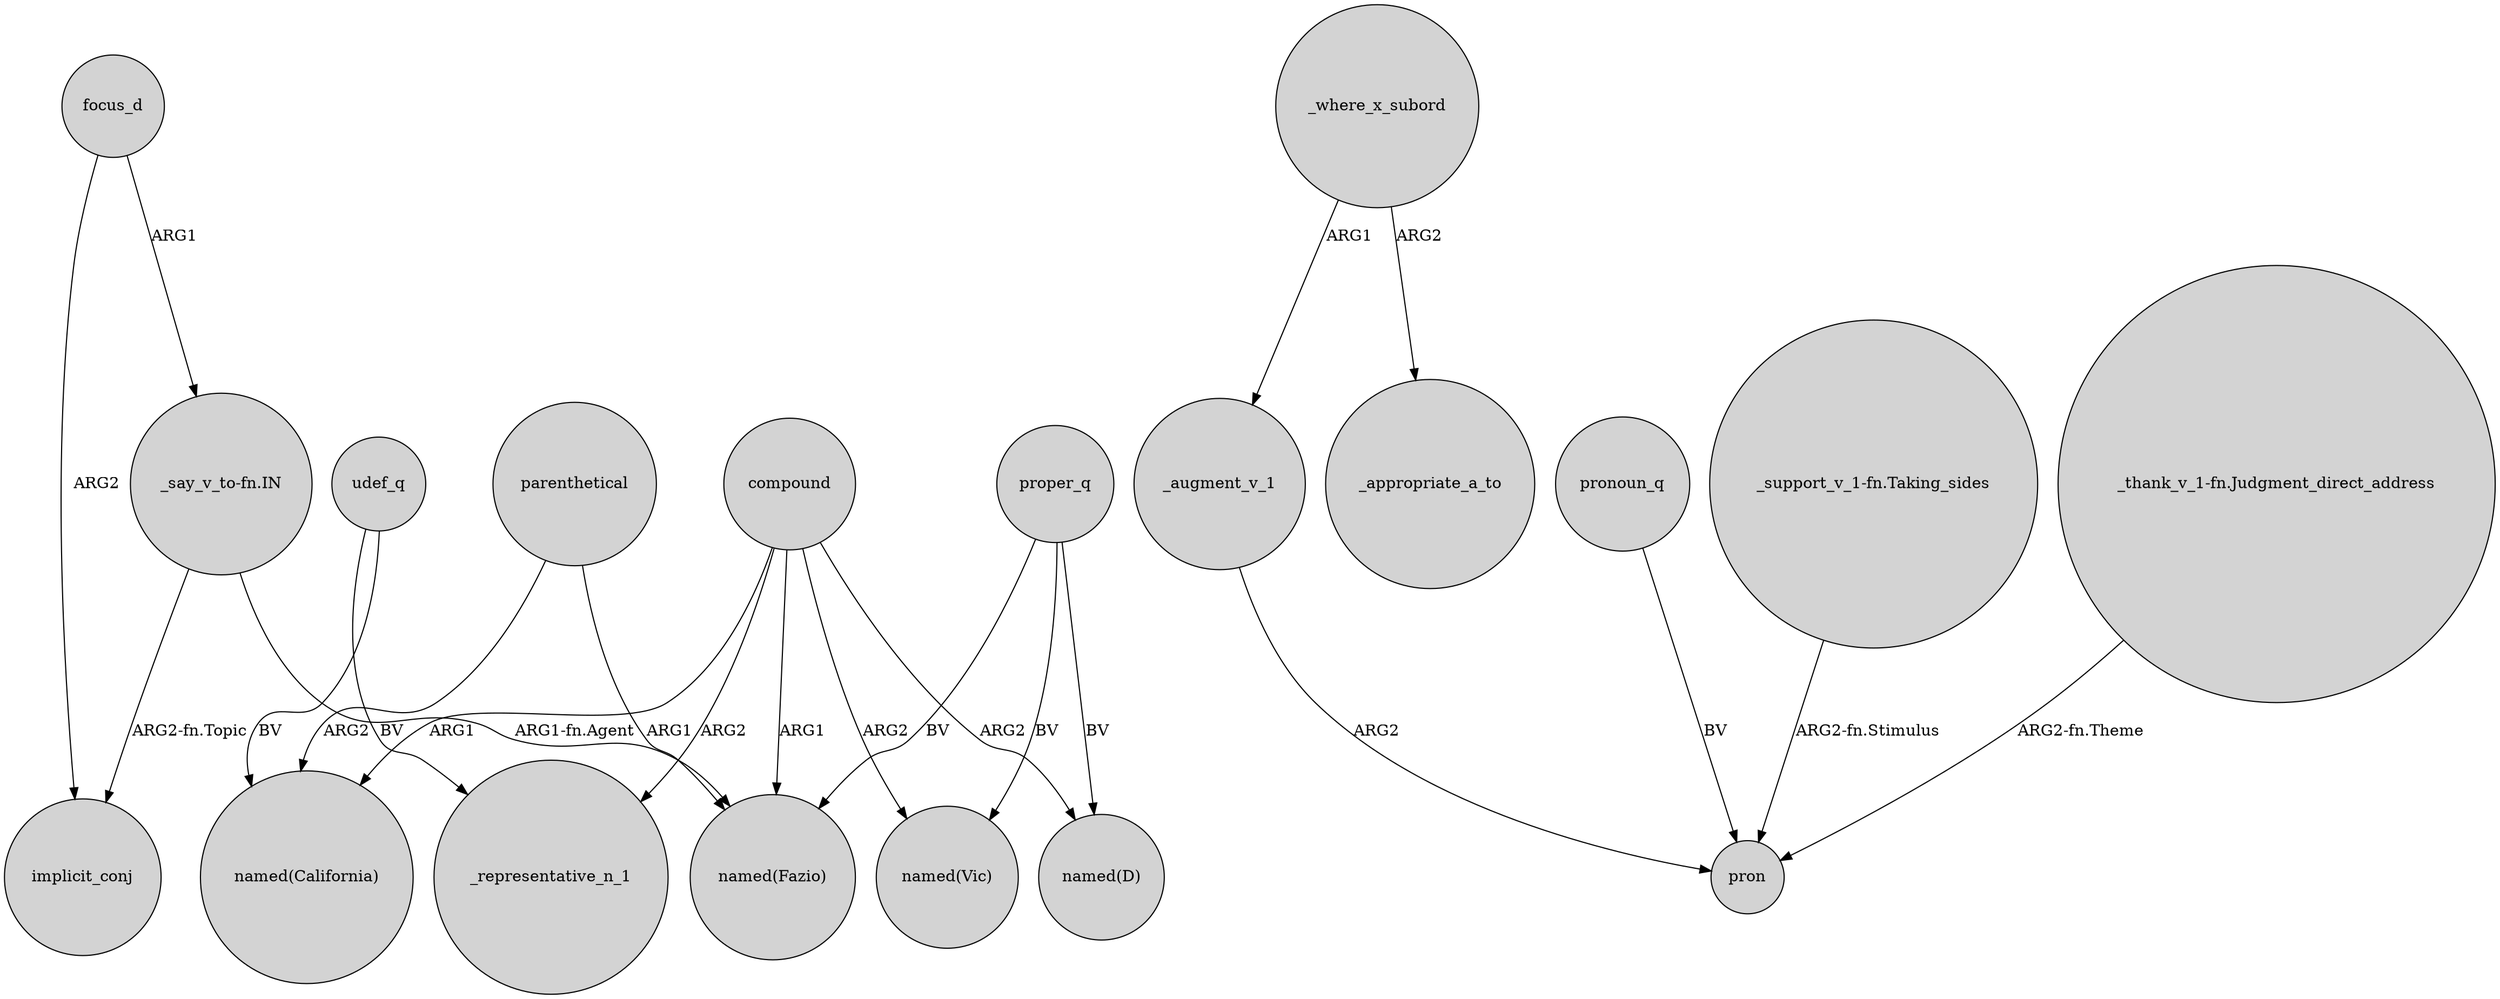 digraph {
	node [shape=circle style=filled]
	focus_d -> implicit_conj [label=ARG2]
	udef_q -> "named(California)" [label=BV]
	_where_x_subord -> _augment_v_1 [label=ARG1]
	"_say_v_to-fn.IN" -> implicit_conj [label="ARG2-fn.Topic"]
	parenthetical -> "named(California)" [label=ARG2]
	proper_q -> "named(Fazio)" [label=BV]
	compound -> "named(Vic)" [label=ARG2]
	compound -> _representative_n_1 [label=ARG2]
	pronoun_q -> pron [label=BV]
	_where_x_subord -> _appropriate_a_to [label=ARG2]
	compound -> "named(California)" [label=ARG1]
	"_say_v_to-fn.IN" -> "named(Fazio)" [label="ARG1-fn.Agent"]
	compound -> "named(D)" [label=ARG2]
	compound -> "named(Fazio)" [label=ARG1]
	udef_q -> _representative_n_1 [label=BV]
	proper_q -> "named(D)" [label=BV]
	parenthetical -> "named(Fazio)" [label=ARG1]
	"_support_v_1-fn.Taking_sides" -> pron [label="ARG2-fn.Stimulus"]
	proper_q -> "named(Vic)" [label=BV]
	_augment_v_1 -> pron [label=ARG2]
	"_thank_v_1-fn.Judgment_direct_address" -> pron [label="ARG2-fn.Theme"]
	focus_d -> "_say_v_to-fn.IN" [label=ARG1]
}
